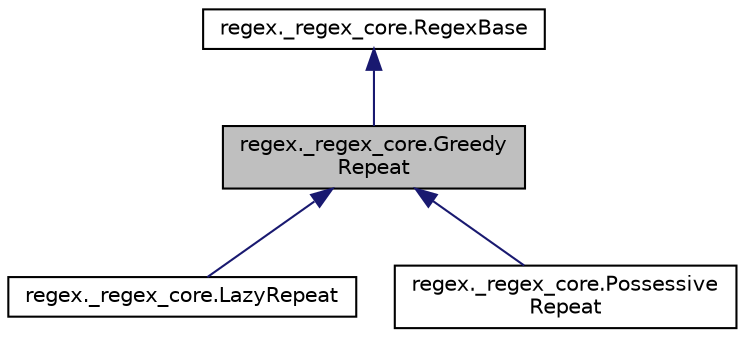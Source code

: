 digraph "regex._regex_core.GreedyRepeat"
{
 // LATEX_PDF_SIZE
  edge [fontname="Helvetica",fontsize="10",labelfontname="Helvetica",labelfontsize="10"];
  node [fontname="Helvetica",fontsize="10",shape=record];
  Node1 [label="regex._regex_core.Greedy\lRepeat",height=0.2,width=0.4,color="black", fillcolor="grey75", style="filled", fontcolor="black",tooltip=" "];
  Node2 -> Node1 [dir="back",color="midnightblue",fontsize="10",style="solid",fontname="Helvetica"];
  Node2 [label="regex._regex_core.RegexBase",height=0.2,width=0.4,color="black", fillcolor="white", style="filled",URL="$classregex_1_1__regex__core_1_1RegexBase.html",tooltip=" "];
  Node1 -> Node3 [dir="back",color="midnightblue",fontsize="10",style="solid",fontname="Helvetica"];
  Node3 [label="regex._regex_core.LazyRepeat",height=0.2,width=0.4,color="black", fillcolor="white", style="filled",URL="$classregex_1_1__regex__core_1_1LazyRepeat.html",tooltip=" "];
  Node1 -> Node4 [dir="back",color="midnightblue",fontsize="10",style="solid",fontname="Helvetica"];
  Node4 [label="regex._regex_core.Possessive\lRepeat",height=0.2,width=0.4,color="black", fillcolor="white", style="filled",URL="$classregex_1_1__regex__core_1_1PossessiveRepeat.html",tooltip=" "];
}
